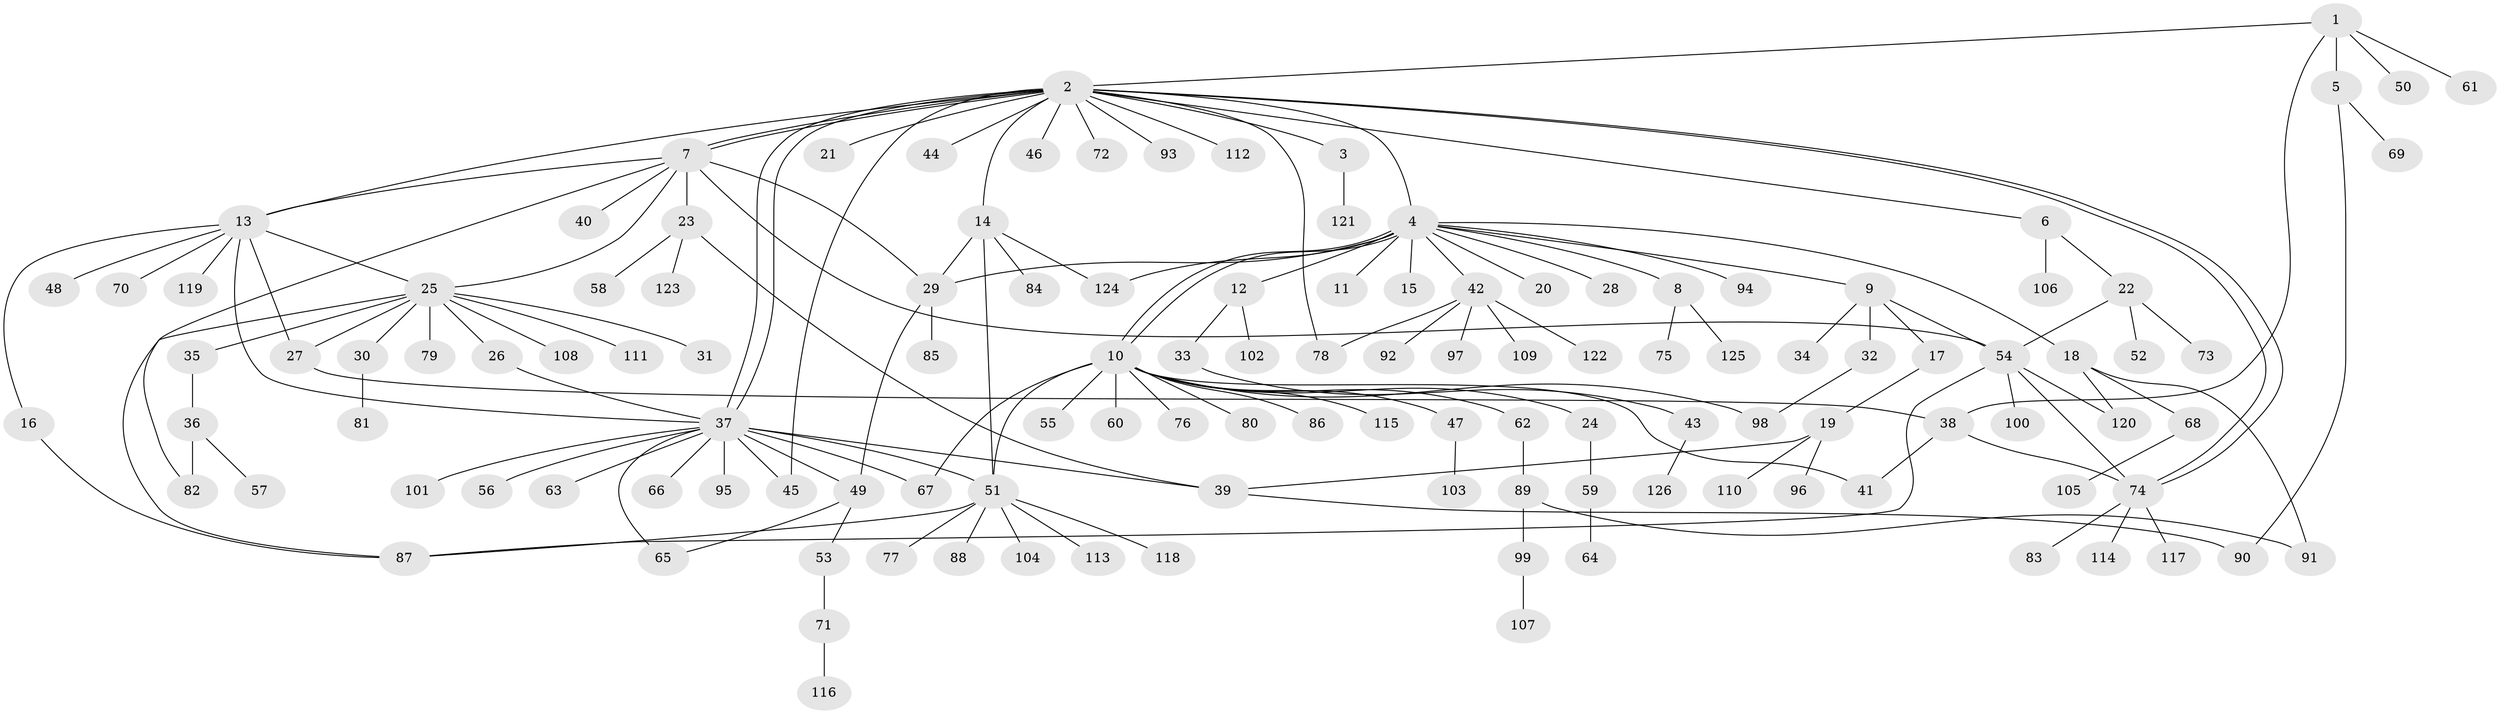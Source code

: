 // coarse degree distribution, {5: 0.030612244897959183, 20: 0.01020408163265306, 2: 0.16326530612244897, 14: 0.02040816326530612, 9: 0.01020408163265306, 22: 0.01020408163265306, 1: 0.6020408163265306, 3: 0.061224489795918366, 8: 0.01020408163265306, 4: 0.05102040816326531, 6: 0.01020408163265306, 12: 0.01020408163265306, 11: 0.01020408163265306}
// Generated by graph-tools (version 1.1) at 2025/23/03/03/25 07:23:48]
// undirected, 126 vertices, 160 edges
graph export_dot {
graph [start="1"]
  node [color=gray90,style=filled];
  1;
  2;
  3;
  4;
  5;
  6;
  7;
  8;
  9;
  10;
  11;
  12;
  13;
  14;
  15;
  16;
  17;
  18;
  19;
  20;
  21;
  22;
  23;
  24;
  25;
  26;
  27;
  28;
  29;
  30;
  31;
  32;
  33;
  34;
  35;
  36;
  37;
  38;
  39;
  40;
  41;
  42;
  43;
  44;
  45;
  46;
  47;
  48;
  49;
  50;
  51;
  52;
  53;
  54;
  55;
  56;
  57;
  58;
  59;
  60;
  61;
  62;
  63;
  64;
  65;
  66;
  67;
  68;
  69;
  70;
  71;
  72;
  73;
  74;
  75;
  76;
  77;
  78;
  79;
  80;
  81;
  82;
  83;
  84;
  85;
  86;
  87;
  88;
  89;
  90;
  91;
  92;
  93;
  94;
  95;
  96;
  97;
  98;
  99;
  100;
  101;
  102;
  103;
  104;
  105;
  106;
  107;
  108;
  109;
  110;
  111;
  112;
  113;
  114;
  115;
  116;
  117;
  118;
  119;
  120;
  121;
  122;
  123;
  124;
  125;
  126;
  1 -- 2;
  1 -- 5;
  1 -- 38;
  1 -- 50;
  1 -- 61;
  2 -- 3;
  2 -- 4;
  2 -- 6;
  2 -- 7;
  2 -- 7;
  2 -- 13;
  2 -- 14;
  2 -- 21;
  2 -- 37;
  2 -- 37;
  2 -- 44;
  2 -- 45;
  2 -- 46;
  2 -- 72;
  2 -- 74;
  2 -- 74;
  2 -- 78;
  2 -- 93;
  2 -- 112;
  3 -- 121;
  4 -- 8;
  4 -- 9;
  4 -- 10;
  4 -- 10;
  4 -- 11;
  4 -- 12;
  4 -- 15;
  4 -- 18;
  4 -- 20;
  4 -- 28;
  4 -- 29;
  4 -- 42;
  4 -- 94;
  4 -- 124;
  5 -- 69;
  5 -- 90;
  6 -- 22;
  6 -- 106;
  7 -- 13;
  7 -- 23;
  7 -- 25;
  7 -- 29;
  7 -- 40;
  7 -- 54;
  7 -- 82;
  8 -- 75;
  8 -- 125;
  9 -- 17;
  9 -- 32;
  9 -- 34;
  9 -- 54;
  10 -- 24;
  10 -- 41;
  10 -- 47;
  10 -- 51;
  10 -- 55;
  10 -- 60;
  10 -- 62;
  10 -- 67;
  10 -- 76;
  10 -- 80;
  10 -- 86;
  10 -- 98;
  10 -- 115;
  12 -- 33;
  12 -- 102;
  13 -- 16;
  13 -- 25;
  13 -- 27;
  13 -- 37;
  13 -- 48;
  13 -- 70;
  13 -- 119;
  14 -- 29;
  14 -- 51;
  14 -- 84;
  14 -- 124;
  16 -- 87;
  17 -- 19;
  18 -- 68;
  18 -- 91;
  18 -- 120;
  19 -- 39;
  19 -- 96;
  19 -- 110;
  22 -- 52;
  22 -- 54;
  22 -- 73;
  23 -- 39;
  23 -- 58;
  23 -- 123;
  24 -- 59;
  25 -- 26;
  25 -- 27;
  25 -- 30;
  25 -- 31;
  25 -- 35;
  25 -- 79;
  25 -- 87;
  25 -- 108;
  25 -- 111;
  26 -- 37;
  27 -- 38;
  29 -- 49;
  29 -- 85;
  30 -- 81;
  32 -- 98;
  33 -- 43;
  35 -- 36;
  36 -- 57;
  36 -- 82;
  37 -- 39;
  37 -- 45;
  37 -- 49;
  37 -- 51;
  37 -- 56;
  37 -- 63;
  37 -- 65;
  37 -- 66;
  37 -- 67;
  37 -- 95;
  37 -- 101;
  38 -- 41;
  38 -- 74;
  39 -- 90;
  42 -- 78;
  42 -- 92;
  42 -- 97;
  42 -- 109;
  42 -- 122;
  43 -- 126;
  47 -- 103;
  49 -- 53;
  49 -- 65;
  51 -- 77;
  51 -- 87;
  51 -- 88;
  51 -- 104;
  51 -- 113;
  51 -- 118;
  53 -- 71;
  54 -- 74;
  54 -- 87;
  54 -- 100;
  54 -- 120;
  59 -- 64;
  62 -- 89;
  68 -- 105;
  71 -- 116;
  74 -- 83;
  74 -- 114;
  74 -- 117;
  89 -- 91;
  89 -- 99;
  99 -- 107;
}
